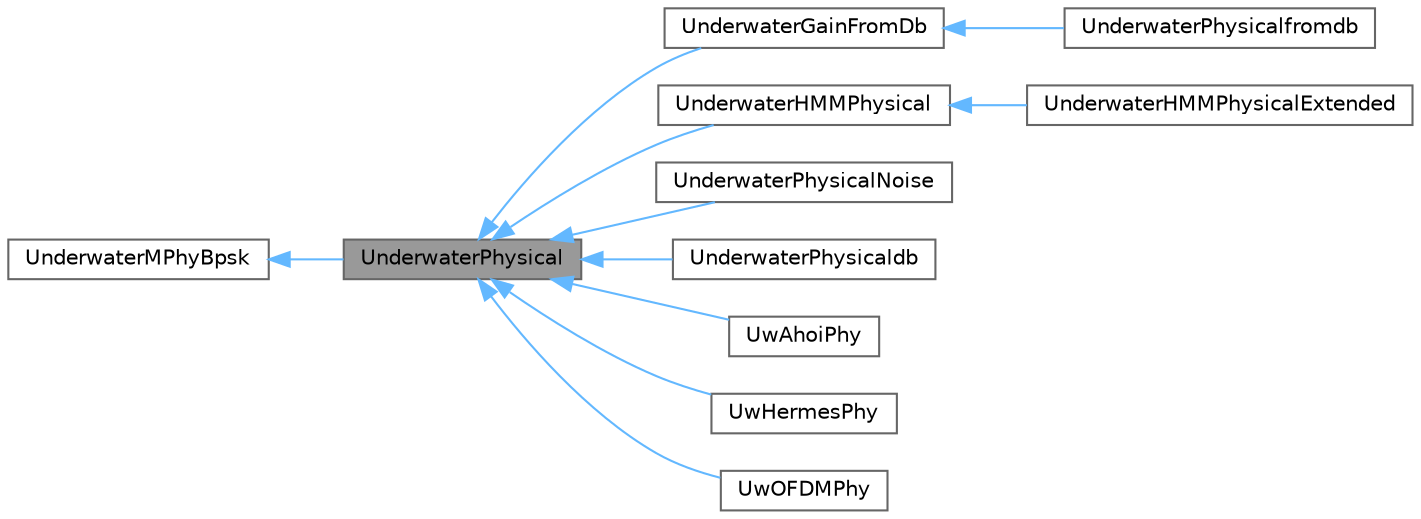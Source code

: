 digraph "UnderwaterPhysical"
{
 // LATEX_PDF_SIZE
  bgcolor="transparent";
  edge [fontname=Helvetica,fontsize=10,labelfontname=Helvetica,labelfontsize=10];
  node [fontname=Helvetica,fontsize=10,shape=box,height=0.2,width=0.4];
  rankdir="LR";
  Node1 [id="Node000001",label="UnderwaterPhysical",height=0.2,width=0.4,color="gray40", fillcolor="grey60", style="filled", fontcolor="black",tooltip=" "];
  Node2 -> Node1 [id="edge1_Node000001_Node000002",dir="back",color="steelblue1",style="solid",tooltip=" "];
  Node2 [id="Node000002",label="UnderwaterMPhyBpsk",height=0.2,width=0.4,color="gray40", fillcolor="white", style="filled",tooltip=" "];
  Node1 -> Node3 [id="edge2_Node000001_Node000003",dir="back",color="steelblue1",style="solid",tooltip=" "];
  Node3 [id="Node000003",label="UnderwaterGainFromDb",height=0.2,width=0.4,color="gray40", fillcolor="white", style="filled",URL="$classUnderwaterGainFromDb.html",tooltip=" "];
  Node3 -> Node4 [id="edge3_Node000003_Node000004",dir="back",color="steelblue1",style="solid",tooltip=" "];
  Node4 [id="Node000004",label="UnderwaterPhysicalfromdb",height=0.2,width=0.4,color="gray40", fillcolor="white", style="filled",URL="$classUnderwaterPhysicalfromdb.html",tooltip=" "];
  Node1 -> Node5 [id="edge4_Node000001_Node000005",dir="back",color="steelblue1",style="solid",tooltip=" "];
  Node5 [id="Node000005",label="UnderwaterHMMPhysical",height=0.2,width=0.4,color="gray40", fillcolor="white", style="filled",URL="$classUnderwaterHMMPhysical.html",tooltip="UnderwaterHMMPhysical models an hidden Markov Model phy channel."];
  Node5 -> Node6 [id="edge5_Node000005_Node000006",dir="back",color="steelblue1",style="solid",tooltip=" "];
  Node6 [id="Node000006",label="UnderwaterHMMPhysicalExtended",height=0.2,width=0.4,color="gray40", fillcolor="white", style="filled",URL="$classUnderwaterHMMPhysicalExtended.html",tooltip="UnderwaterHMMPhysicalExt models an hidden Markov Model phy channel."];
  Node1 -> Node7 [id="edge6_Node000001_Node000007",dir="back",color="steelblue1",style="solid",tooltip=" "];
  Node7 [id="Node000007",label="UnderwaterPhysicalNoise",height=0.2,width=0.4,color="gray40", fillcolor="white", style="filled",URL="$classUnderwaterPhysicalNoise.html",tooltip=" "];
  Node1 -> Node8 [id="edge7_Node000001_Node000008",dir="back",color="steelblue1",style="solid",tooltip=" "];
  Node8 [id="Node000008",label="UnderwaterPhysicaldb",height=0.2,width=0.4,color="gray40", fillcolor="white", style="filled",URL="$classUnderwaterPhysicaldb.html",tooltip=" "];
  Node1 -> Node9 [id="edge8_Node000001_Node000009",dir="back",color="steelblue1",style="solid",tooltip=" "];
  Node9 [id="Node000009",label="UwAhoiPhy",height=0.2,width=0.4,color="gray40", fillcolor="white", style="filled",URL="$classUwAhoiPhy.html",tooltip=" "];
  Node1 -> Node10 [id="edge9_Node000001_Node000010",dir="back",color="steelblue1",style="solid",tooltip=" "];
  Node10 [id="Node000010",label="UwHermesPhy",height=0.2,width=0.4,color="gray40", fillcolor="white", style="filled",URL="$classUwHermesPhy.html",tooltip=" "];
  Node1 -> Node11 [id="edge10_Node000001_Node000011",dir="back",color="steelblue1",style="solid",tooltip=" "];
  Node11 [id="Node000011",label="UwOFDMPhy",height=0.2,width=0.4,color="gray40", fillcolor="white", style="filled",URL="$classUwOFDMPhy.html",tooltip=" "];
}
